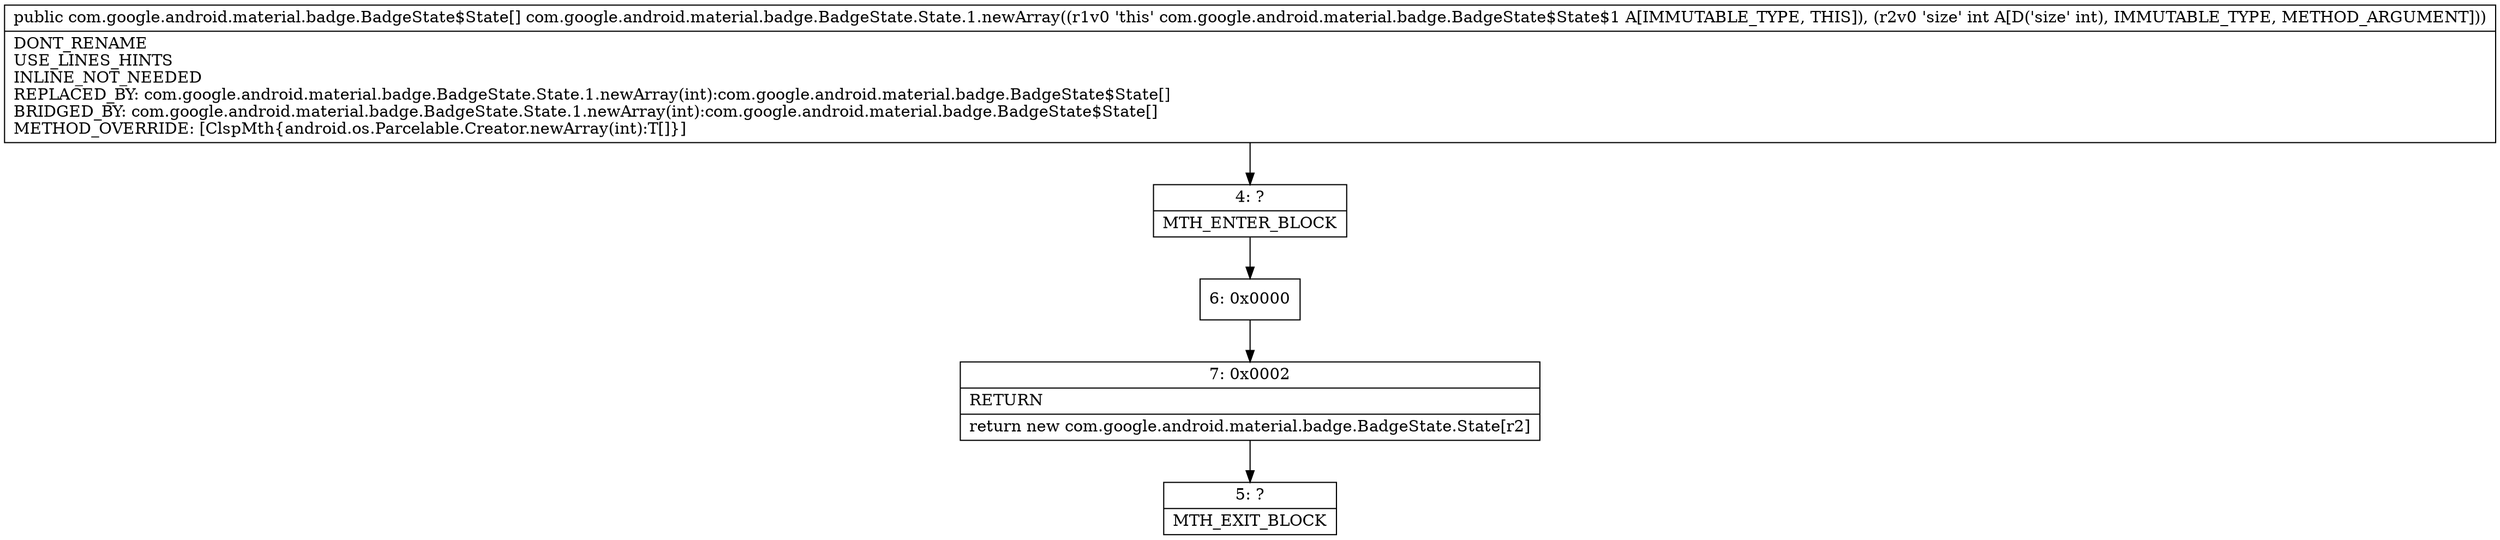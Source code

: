 digraph "CFG forcom.google.android.material.badge.BadgeState.State.1.newArray(I)[Lcom\/google\/android\/material\/badge\/BadgeState$State;" {
Node_4 [shape=record,label="{4\:\ ?|MTH_ENTER_BLOCK\l}"];
Node_6 [shape=record,label="{6\:\ 0x0000}"];
Node_7 [shape=record,label="{7\:\ 0x0002|RETURN\l|return new com.google.android.material.badge.BadgeState.State[r2]\l}"];
Node_5 [shape=record,label="{5\:\ ?|MTH_EXIT_BLOCK\l}"];
MethodNode[shape=record,label="{public com.google.android.material.badge.BadgeState$State[] com.google.android.material.badge.BadgeState.State.1.newArray((r1v0 'this' com.google.android.material.badge.BadgeState$State$1 A[IMMUTABLE_TYPE, THIS]), (r2v0 'size' int A[D('size' int), IMMUTABLE_TYPE, METHOD_ARGUMENT]))  | DONT_RENAME\lUSE_LINES_HINTS\lINLINE_NOT_NEEDED\lREPLACED_BY: com.google.android.material.badge.BadgeState.State.1.newArray(int):com.google.android.material.badge.BadgeState$State[]\lBRIDGED_BY: com.google.android.material.badge.BadgeState.State.1.newArray(int):com.google.android.material.badge.BadgeState$State[]\lMETHOD_OVERRIDE: [ClspMth\{android.os.Parcelable.Creator.newArray(int):T[]\}]\l}"];
MethodNode -> Node_4;Node_4 -> Node_6;
Node_6 -> Node_7;
Node_7 -> Node_5;
}

